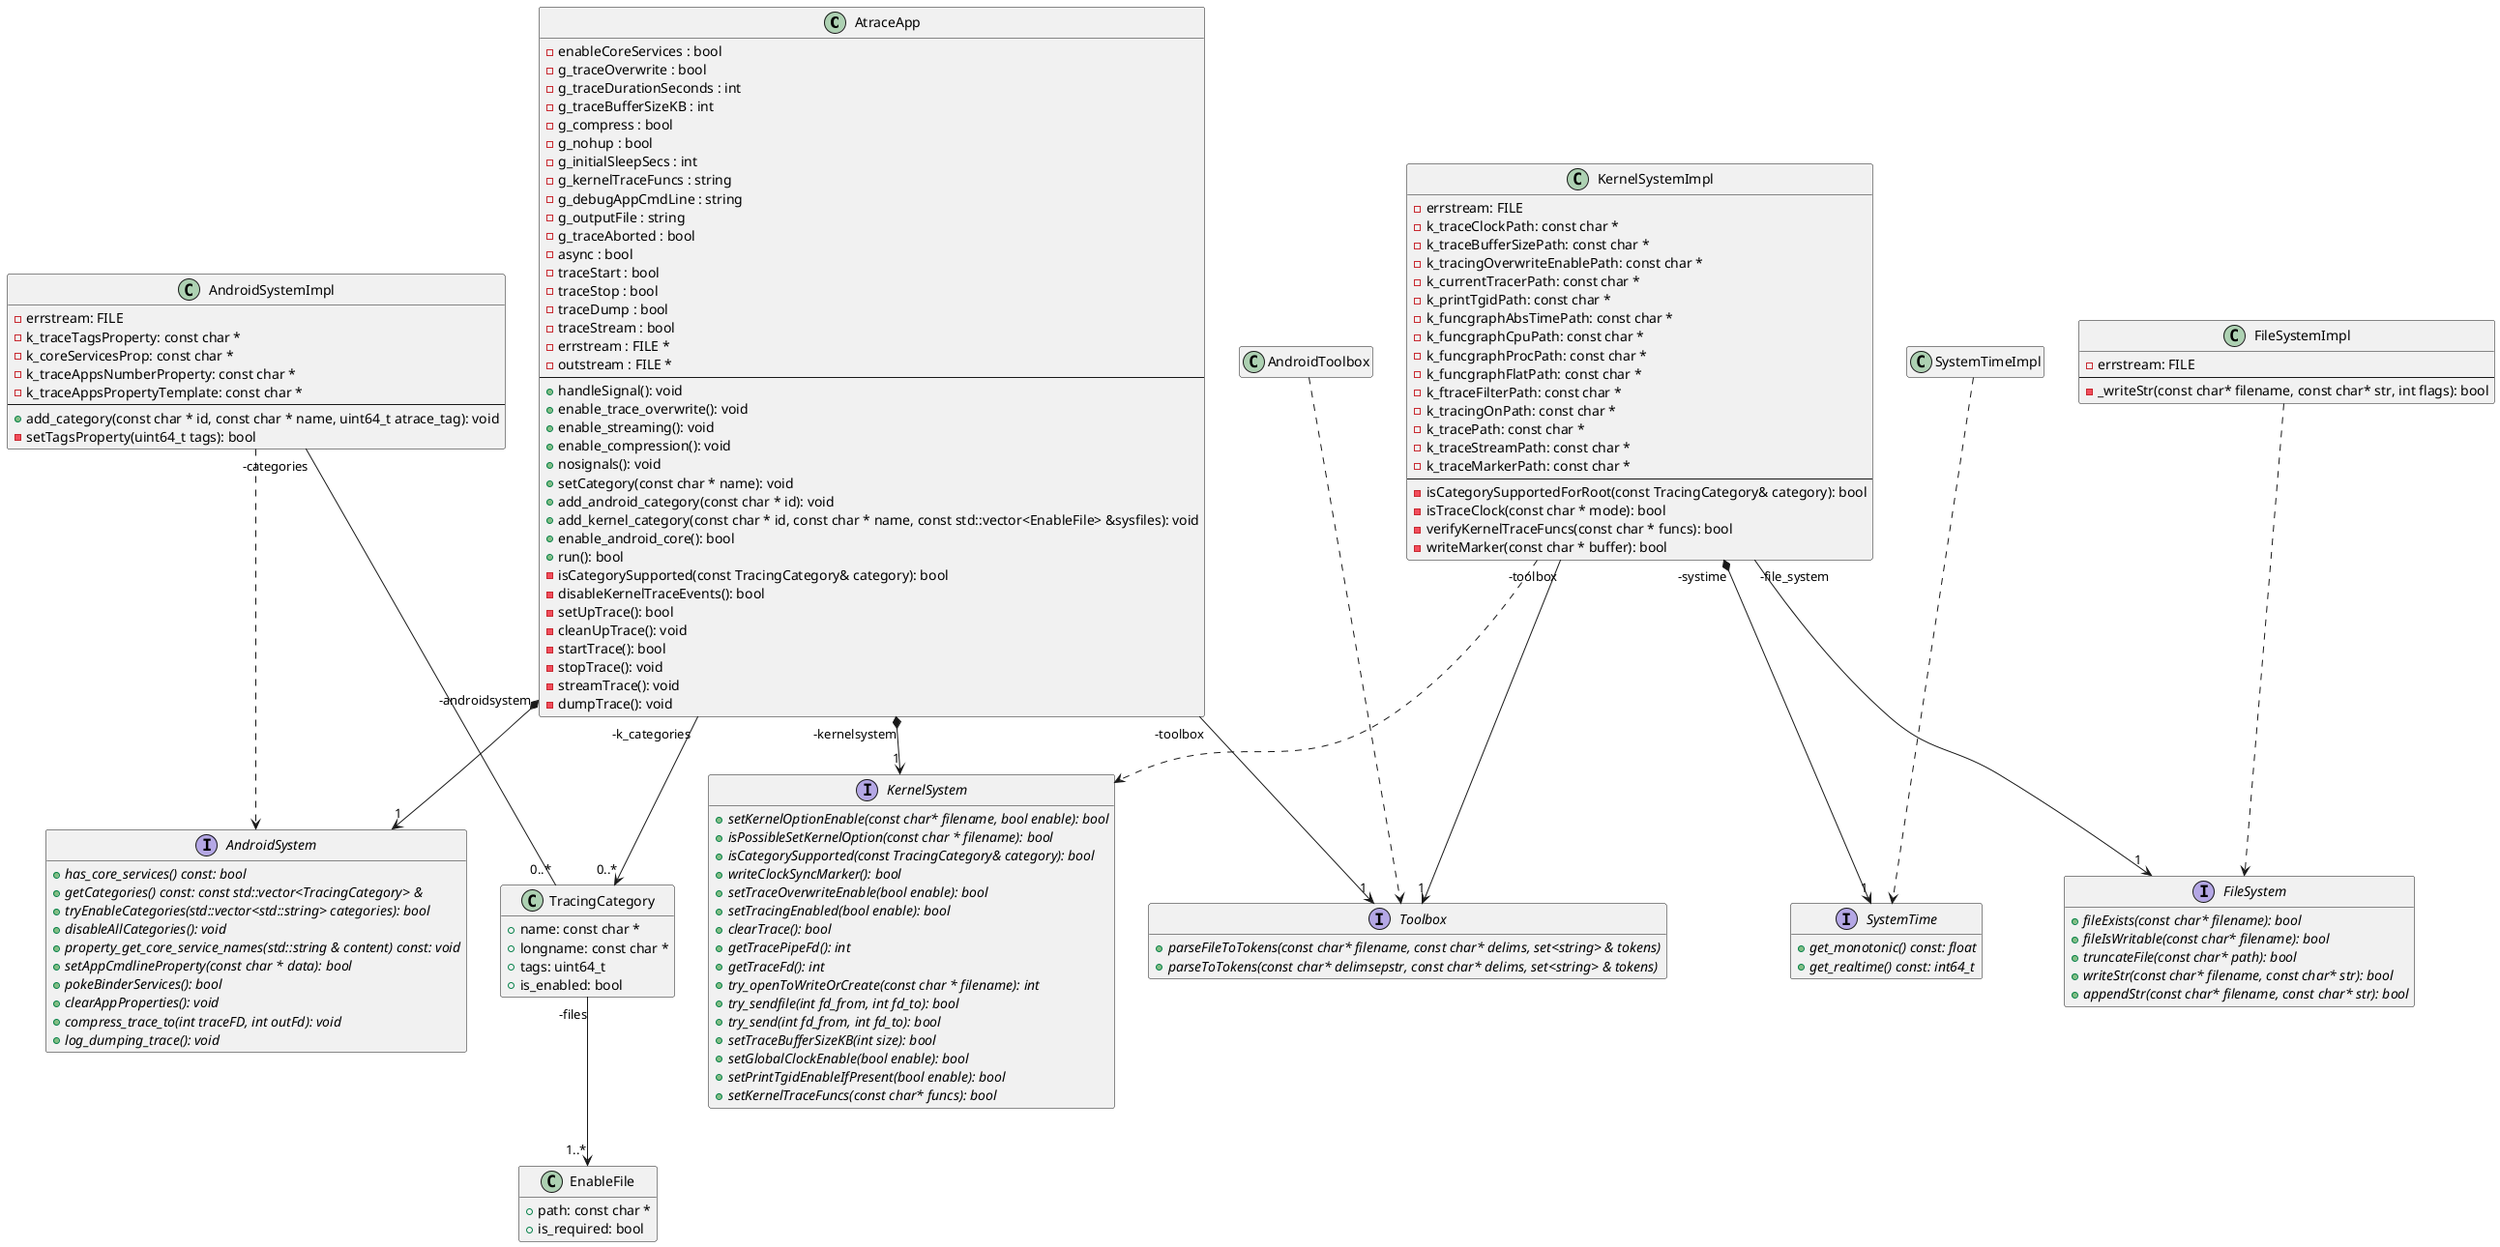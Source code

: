 @startuml

class AtraceApp {
  - enableCoreServices : bool
  - g_traceOverwrite : bool
  - g_traceDurationSeconds : int
  - g_traceBufferSizeKB : int
  - g_compress : bool
  - g_nohup : bool
  - g_initialSleepSecs : int
  - g_kernelTraceFuncs : string
  - g_debugAppCmdLine : string
  - g_outputFile : string
  - g_traceAborted : bool
  - async : bool
  - traceStart : bool
  - traceStop : bool
  - traceDump : bool
  - traceStream : bool
  - errstream : FILE *
  - outstream : FILE *
  --
  + handleSignal(): void
  + enable_trace_overwrite(): void
  + enable_streaming(): void
  + enable_compression(): void
  + nosignals(): void
  + setCategory(const char * name): void
  + add_android_category(const char * id): void
  + add_kernel_category(const char * id, const char * name, const std::vector<EnableFile> &sysfiles): void
  + enable_android_core(): bool
  + run(): bool
  - isCategorySupported(const TracingCategory& category): bool 
  - disableKernelTraceEvents(): bool 
  - setUpTrace(): bool 
  - cleanUpTrace(): void 
  - startTrace(): bool 
  - stopTrace(): void 
  - streamTrace(): void 
  - dumpTrace(): void 
}

AtraceApp "-androidsystem" *-->"1" AndroidSystem
AtraceApp "-kernelsystem" *-->"1" KernelSystem
AtraceApp "-k_categories " -->"0..*" TracingCategory
AtraceApp "-toolbox " -->"1" Toolbox

interface KernelSystem {
  + {abstract} setKernelOptionEnable(const char* filename, bool enable): bool
  + {abstract} isPossibleSetKernelOption(const char * filename): bool
  + {abstract} isCategorySupported(const TracingCategory& category): bool
  + {abstract} writeClockSyncMarker(): bool 
  + {abstract} setTraceOverwriteEnable(bool enable): bool
  + {abstract} setTracingEnabled(bool enable): bool
  + {abstract} clearTrace(): bool
  + {abstract} getTracePipeFd(): int
  + {abstract} getTraceFd(): int
  + {abstract} try_openToWriteOrCreate(const char * filename): int
  + {abstract} try_sendfile(int fd_from, int fd_to): bool
  + {abstract} try_send(int fd_from, int fd_to): bool
  + {abstract} setTraceBufferSizeKB(int size): bool
  + {abstract} setGlobalClockEnable(bool enable): bool
  + {abstract} setPrintTgidEnableIfPresent(bool enable): bool
  + {abstract} setKernelTraceFuncs(const char* funcs): bool
}
hide KernelSystem fields

interface AndroidSystem {
  + {abstract} has_core_services() const: bool
  + {abstract} getCategories() const: const std::vector<TracingCategory> &
  + {abstract} tryEnableCategories(std::vector<std::string> categories): bool
  + {abstract} disableAllCategories(): void
  + {abstract} property_get_core_service_names(std::string & content) const: void
  + {abstract} setAppCmdlineProperty(const char * data): bool
  + {abstract} pokeBinderServices(): bool
  + {abstract} clearAppProperties(): void
  + {abstract} compress_trace_to(int traceFD, int outFd): void
  + {abstract} log_dumping_trace(): void
}
hide AndroidSystem fields

interface SystemTime {
  + {abstract} get_monotonic() const: float
  + {abstract} get_realtime() const: int64_t
}
hide SystemTime fields

class TracingCategory {
  + name: const char *
  + longname: const char *
  + tags: uint64_t
  + is_enabled: bool
}
hide TracingCategory methods

TracingCategory "-files" --> "1..*" EnableFile

class EnableFile {
  + path: const char *
  + is_required: bool
}
hide EnableFile methods

class KernelSystemImpl {
  - errstream: FILE
  - k_traceClockPath: const char *
  - k_traceBufferSizePath: const char *
  - k_tracingOverwriteEnablePath: const char *
  - k_currentTracerPath: const char *
  - k_printTgidPath: const char *
  - k_funcgraphAbsTimePath: const char *
  - k_funcgraphCpuPath: const char *
  - k_funcgraphProcPath: const char *
  - k_funcgraphFlatPath: const char *
  - k_ftraceFilterPath: const char *
  - k_tracingOnPath: const char *
  - k_tracePath: const char *
  - k_traceStreamPath: const char *
  - k_traceMarkerPath: const char *
  --
  - isCategorySupportedForRoot(const TracingCategory& category): bool
  - isTraceClock(const char * mode): bool
  - verifyKernelTraceFuncs(const char * funcs): bool
  - writeMarker(const char * buffer): bool
}

KernelSystemImpl ..> KernelSystem
KernelSystemImpl "-file_system" --> "1" FileSystem
KernelSystemImpl "-toolbox" --> "1" Toolbox
KernelSystemImpl "-systime" *-->"1" SystemTime

interface FileSystem {
  + {abstract} fileExists(const char* filename): bool
  + {abstract} fileIsWritable(const char* filename): bool
  + {abstract} truncateFile(const char* path): bool
  + {abstract} writeStr(const char* filename, const char* str): bool
  + {abstract} appendStr(const char* filename, const char* str): bool
}
hide FileSystem fields

class FileSystemImpl {
  - errstream: FILE
  --
  - _writeStr(const char* filename, const char* str, int flags): bool
}

FileSystemImpl ..> FileSystem

class AndroidSystemImpl {
  - errstream: FILE
  - k_traceTagsProperty: const char *
  - k_coreServicesProp: const char *
  - k_traceAppsNumberProperty: const char *
  - k_traceAppsPropertyTemplate: const char *
  --
  + add_category(const char * id, const char * name, uint64_t atrace_tag): void
  - setTagsProperty(uint64_t tags): bool
}

AndroidSystemImpl ..> AndroidSystem
AndroidSystemImpl "-categories" -- "0..*" TracingCategory

class SystemTimeImpl {
}
hide SystemTimeImpl methods
hide SystemTimeImpl fields

SystemTimeImpl ..> SystemTime

interface Toolbox {
  + {abstract} parseFileToTokens(const char* filename, const char* delims, set<string> & tokens)
  + {abstract} parseToTokens(const char* delimsepstr, const char* delims, set<string> & tokens)
}
hide Toolbox fields

class AndroidToolbox {
}
hide AndroidToolbox fields
hide AndroidToolbox methods

AndroidToolbox ..> Toolbox

@enduml
